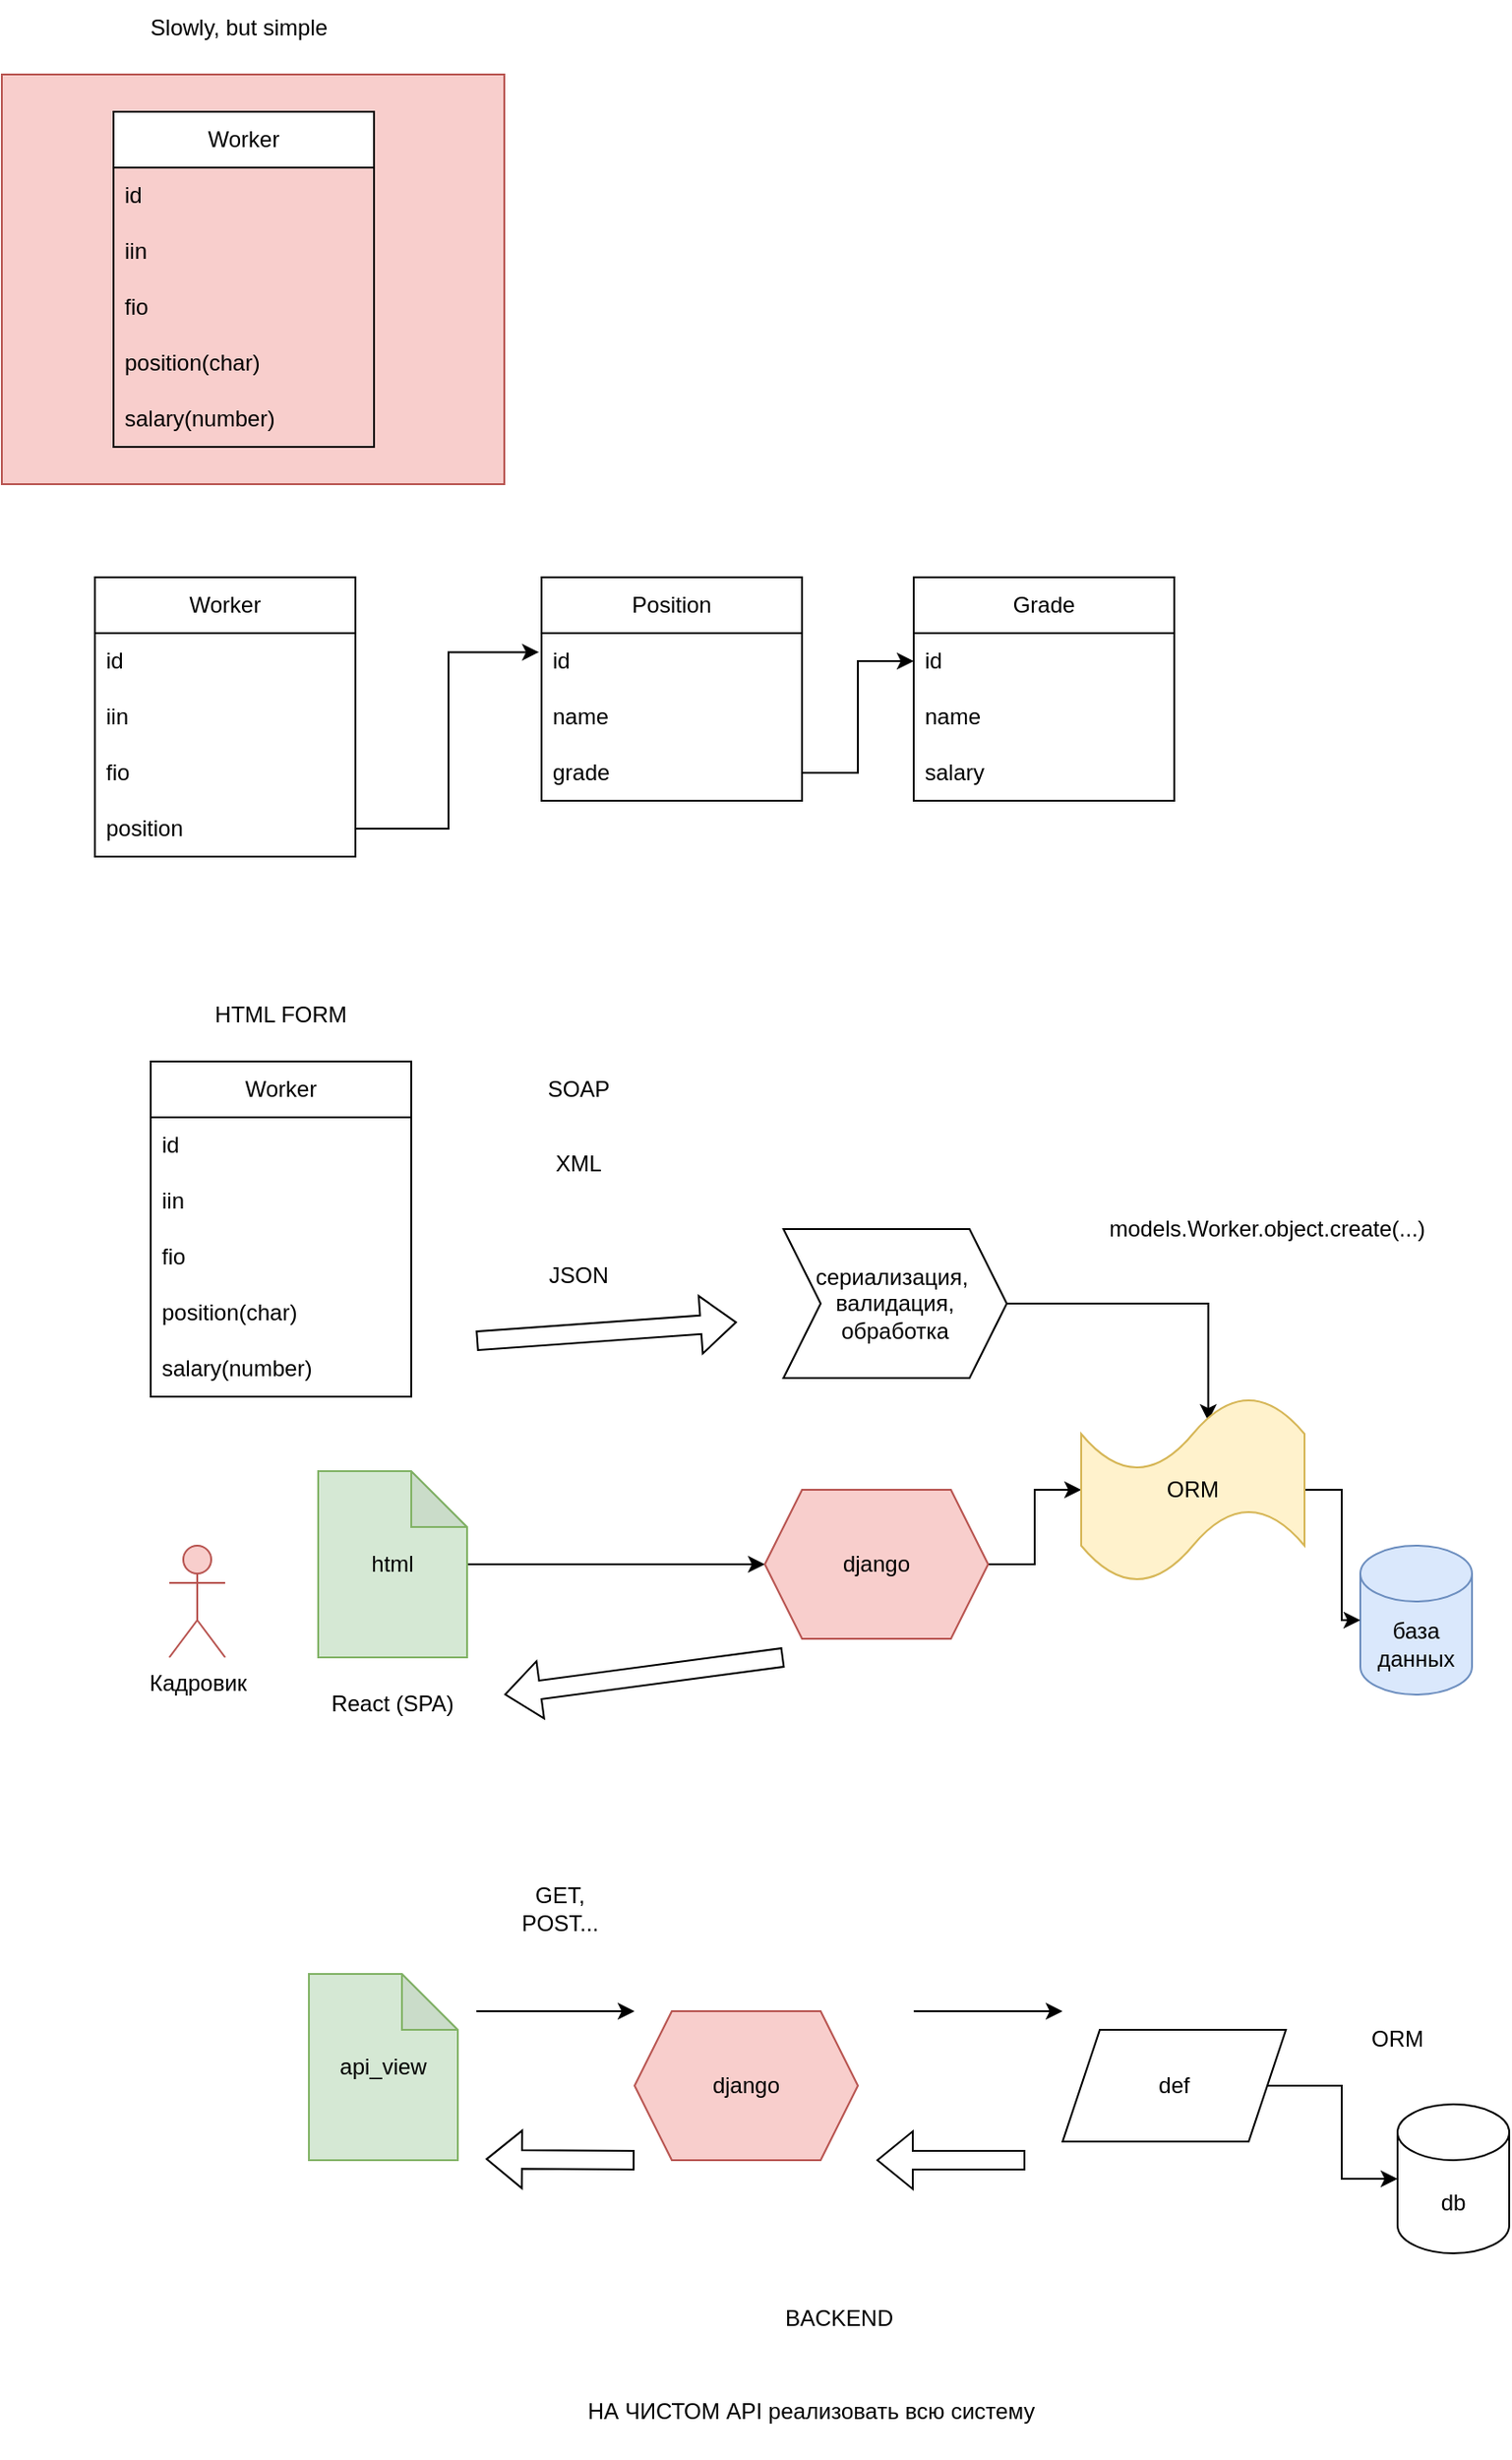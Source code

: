 <mxfile version="21.7.4" type="device">
  <diagram name="Page-1" id="b3tc0pRuWGflE5XBi_cO">
    <mxGraphModel dx="893" dy="1593" grid="1" gridSize="10" guides="1" tooltips="1" connect="1" arrows="1" fold="1" page="1" pageScale="1" pageWidth="850" pageHeight="1100" math="0" shadow="0">
      <root>
        <mxCell id="0" />
        <mxCell id="1" parent="0" />
        <mxCell id="I2a9pSv5UqrttLGaPGQR-35" value="" style="rounded=0;whiteSpace=wrap;html=1;fillColor=#f8cecc;strokeColor=#b85450;" parent="1" vertex="1">
          <mxGeometry x="70" y="-510" width="270" height="220" as="geometry" />
        </mxCell>
        <mxCell id="I2a9pSv5UqrttLGaPGQR-1" value="Кадровик" style="shape=umlActor;verticalLabelPosition=bottom;verticalAlign=top;html=1;outlineConnect=0;fillColor=#f8cecc;strokeColor=#b85450;" parent="1" vertex="1">
          <mxGeometry x="160" y="280" width="30" height="60" as="geometry" />
        </mxCell>
        <mxCell id="I2a9pSv5UqrttLGaPGQR-7" style="edgeStyle=orthogonalEdgeStyle;rounded=0;orthogonalLoop=1;jettySize=auto;html=1;" parent="1" source="I2a9pSv5UqrttLGaPGQR-2" target="I2a9pSv5UqrttLGaPGQR-6" edge="1">
          <mxGeometry relative="1" as="geometry" />
        </mxCell>
        <mxCell id="I2a9pSv5UqrttLGaPGQR-2" value="html" style="shape=note;whiteSpace=wrap;html=1;backgroundOutline=1;darkOpacity=0.05;fillColor=#d5e8d4;strokeColor=#82b366;" parent="1" vertex="1">
          <mxGeometry x="240" y="240" width="80" height="100" as="geometry" />
        </mxCell>
        <mxCell id="I2a9pSv5UqrttLGaPGQR-3" value="React (SPA)" style="text;html=1;strokeColor=none;fillColor=none;align=center;verticalAlign=middle;whiteSpace=wrap;rounded=0;" parent="1" vertex="1">
          <mxGeometry x="235" y="350" width="90" height="30" as="geometry" />
        </mxCell>
        <mxCell id="I2a9pSv5UqrttLGaPGQR-4" value="база данных" style="shape=cylinder3;whiteSpace=wrap;html=1;boundedLbl=1;backgroundOutline=1;size=15;fillColor=#dae8fc;strokeColor=#6c8ebf;" parent="1" vertex="1">
          <mxGeometry x="800" y="280" width="60" height="80" as="geometry" />
        </mxCell>
        <mxCell id="I2a9pSv5UqrttLGaPGQR-49" style="edgeStyle=orthogonalEdgeStyle;rounded=0;orthogonalLoop=1;jettySize=auto;html=1;" parent="1" source="I2a9pSv5UqrttLGaPGQR-6" target="I2a9pSv5UqrttLGaPGQR-48" edge="1">
          <mxGeometry relative="1" as="geometry" />
        </mxCell>
        <mxCell id="I2a9pSv5UqrttLGaPGQR-6" value="django" style="shape=hexagon;perimeter=hexagonPerimeter2;whiteSpace=wrap;html=1;fixedSize=1;fillColor=#f8cecc;strokeColor=#b85450;" parent="1" vertex="1">
          <mxGeometry x="480" y="250" width="120" height="80" as="geometry" />
        </mxCell>
        <mxCell id="I2a9pSv5UqrttLGaPGQR-8" value="" style="shape=flexArrow;endArrow=classic;html=1;rounded=0;" parent="1" edge="1">
          <mxGeometry width="50" height="50" relative="1" as="geometry">
            <mxPoint x="490" y="340" as="sourcePoint" />
            <mxPoint x="340" y="360" as="targetPoint" />
          </mxGeometry>
        </mxCell>
        <mxCell id="I2a9pSv5UqrttLGaPGQR-9" value="Worker" style="swimlane;fontStyle=0;childLayout=stackLayout;horizontal=1;startSize=30;horizontalStack=0;resizeParent=1;resizeParentMax=0;resizeLast=0;collapsible=1;marginBottom=0;whiteSpace=wrap;html=1;" parent="1" vertex="1">
          <mxGeometry x="120" y="-240" width="140" height="150" as="geometry" />
        </mxCell>
        <mxCell id="I2a9pSv5UqrttLGaPGQR-10" value="id" style="text;strokeColor=none;fillColor=none;align=left;verticalAlign=middle;spacingLeft=4;spacingRight=4;overflow=hidden;points=[[0,0.5],[1,0.5]];portConstraint=eastwest;rotatable=0;whiteSpace=wrap;html=1;" parent="I2a9pSv5UqrttLGaPGQR-9" vertex="1">
          <mxGeometry y="30" width="140" height="30" as="geometry" />
        </mxCell>
        <mxCell id="I2a9pSv5UqrttLGaPGQR-11" value="iin" style="text;strokeColor=none;fillColor=none;align=left;verticalAlign=middle;spacingLeft=4;spacingRight=4;overflow=hidden;points=[[0,0.5],[1,0.5]];portConstraint=eastwest;rotatable=0;whiteSpace=wrap;html=1;" parent="I2a9pSv5UqrttLGaPGQR-9" vertex="1">
          <mxGeometry y="60" width="140" height="30" as="geometry" />
        </mxCell>
        <mxCell id="I2a9pSv5UqrttLGaPGQR-12" value="fio" style="text;strokeColor=none;fillColor=none;align=left;verticalAlign=middle;spacingLeft=4;spacingRight=4;overflow=hidden;points=[[0,0.5],[1,0.5]];portConstraint=eastwest;rotatable=0;whiteSpace=wrap;html=1;" parent="I2a9pSv5UqrttLGaPGQR-9" vertex="1">
          <mxGeometry y="90" width="140" height="30" as="geometry" />
        </mxCell>
        <mxCell id="I2a9pSv5UqrttLGaPGQR-13" value="position" style="text;strokeColor=none;fillColor=none;align=left;verticalAlign=middle;spacingLeft=4;spacingRight=4;overflow=hidden;points=[[0,0.5],[1,0.5]];portConstraint=eastwest;rotatable=0;whiteSpace=wrap;html=1;" parent="I2a9pSv5UqrttLGaPGQR-9" vertex="1">
          <mxGeometry y="120" width="140" height="30" as="geometry" />
        </mxCell>
        <mxCell id="I2a9pSv5UqrttLGaPGQR-14" value="Position" style="swimlane;fontStyle=0;childLayout=stackLayout;horizontal=1;startSize=30;horizontalStack=0;resizeParent=1;resizeParentMax=0;resizeLast=0;collapsible=1;marginBottom=0;whiteSpace=wrap;html=1;" parent="1" vertex="1">
          <mxGeometry x="360" y="-240" width="140" height="120" as="geometry" />
        </mxCell>
        <mxCell id="I2a9pSv5UqrttLGaPGQR-15" value="id" style="text;strokeColor=none;fillColor=none;align=left;verticalAlign=middle;spacingLeft=4;spacingRight=4;overflow=hidden;points=[[0,0.5],[1,0.5]];portConstraint=eastwest;rotatable=0;whiteSpace=wrap;html=1;" parent="I2a9pSv5UqrttLGaPGQR-14" vertex="1">
          <mxGeometry y="30" width="140" height="30" as="geometry" />
        </mxCell>
        <mxCell id="I2a9pSv5UqrttLGaPGQR-16" value="name" style="text;strokeColor=none;fillColor=none;align=left;verticalAlign=middle;spacingLeft=4;spacingRight=4;overflow=hidden;points=[[0,0.5],[1,0.5]];portConstraint=eastwest;rotatable=0;whiteSpace=wrap;html=1;" parent="I2a9pSv5UqrttLGaPGQR-14" vertex="1">
          <mxGeometry y="60" width="140" height="30" as="geometry" />
        </mxCell>
        <mxCell id="I2a9pSv5UqrttLGaPGQR-17" value="grade" style="text;strokeColor=none;fillColor=none;align=left;verticalAlign=middle;spacingLeft=4;spacingRight=4;overflow=hidden;points=[[0,0.5],[1,0.5]];portConstraint=eastwest;rotatable=0;whiteSpace=wrap;html=1;" parent="I2a9pSv5UqrttLGaPGQR-14" vertex="1">
          <mxGeometry y="90" width="140" height="30" as="geometry" />
        </mxCell>
        <mxCell id="I2a9pSv5UqrttLGaPGQR-19" value="Grade" style="swimlane;fontStyle=0;childLayout=stackLayout;horizontal=1;startSize=30;horizontalStack=0;resizeParent=1;resizeParentMax=0;resizeLast=0;collapsible=1;marginBottom=0;whiteSpace=wrap;html=1;" parent="1" vertex="1">
          <mxGeometry x="560" y="-240" width="140" height="120" as="geometry" />
        </mxCell>
        <mxCell id="I2a9pSv5UqrttLGaPGQR-20" value="id" style="text;strokeColor=none;fillColor=none;align=left;verticalAlign=middle;spacingLeft=4;spacingRight=4;overflow=hidden;points=[[0,0.5],[1,0.5]];portConstraint=eastwest;rotatable=0;whiteSpace=wrap;html=1;" parent="I2a9pSv5UqrttLGaPGQR-19" vertex="1">
          <mxGeometry y="30" width="140" height="30" as="geometry" />
        </mxCell>
        <mxCell id="I2a9pSv5UqrttLGaPGQR-21" value="name" style="text;strokeColor=none;fillColor=none;align=left;verticalAlign=middle;spacingLeft=4;spacingRight=4;overflow=hidden;points=[[0,0.5],[1,0.5]];portConstraint=eastwest;rotatable=0;whiteSpace=wrap;html=1;" parent="I2a9pSv5UqrttLGaPGQR-19" vertex="1">
          <mxGeometry y="60" width="140" height="30" as="geometry" />
        </mxCell>
        <mxCell id="I2a9pSv5UqrttLGaPGQR-22" value="salary" style="text;strokeColor=none;fillColor=none;align=left;verticalAlign=middle;spacingLeft=4;spacingRight=4;overflow=hidden;points=[[0,0.5],[1,0.5]];portConstraint=eastwest;rotatable=0;whiteSpace=wrap;html=1;" parent="I2a9pSv5UqrttLGaPGQR-19" vertex="1">
          <mxGeometry y="90" width="140" height="30" as="geometry" />
        </mxCell>
        <mxCell id="I2a9pSv5UqrttLGaPGQR-23" style="edgeStyle=orthogonalEdgeStyle;rounded=0;orthogonalLoop=1;jettySize=auto;html=1;entryX=-0.01;entryY=0.34;entryDx=0;entryDy=0;entryPerimeter=0;" parent="1" source="I2a9pSv5UqrttLGaPGQR-13" target="I2a9pSv5UqrttLGaPGQR-15" edge="1">
          <mxGeometry relative="1" as="geometry" />
        </mxCell>
        <mxCell id="I2a9pSv5UqrttLGaPGQR-24" value="Worker" style="swimlane;fontStyle=0;childLayout=stackLayout;horizontal=1;startSize=30;horizontalStack=0;resizeParent=1;resizeParentMax=0;resizeLast=0;collapsible=1;marginBottom=0;whiteSpace=wrap;html=1;" parent="1" vertex="1">
          <mxGeometry x="130" y="-490" width="140" height="180" as="geometry" />
        </mxCell>
        <mxCell id="I2a9pSv5UqrttLGaPGQR-25" value="id" style="text;strokeColor=none;fillColor=none;align=left;verticalAlign=middle;spacingLeft=4;spacingRight=4;overflow=hidden;points=[[0,0.5],[1,0.5]];portConstraint=eastwest;rotatable=0;whiteSpace=wrap;html=1;" parent="I2a9pSv5UqrttLGaPGQR-24" vertex="1">
          <mxGeometry y="30" width="140" height="30" as="geometry" />
        </mxCell>
        <mxCell id="I2a9pSv5UqrttLGaPGQR-26" value="iin" style="text;strokeColor=none;fillColor=none;align=left;verticalAlign=middle;spacingLeft=4;spacingRight=4;overflow=hidden;points=[[0,0.5],[1,0.5]];portConstraint=eastwest;rotatable=0;whiteSpace=wrap;html=1;" parent="I2a9pSv5UqrttLGaPGQR-24" vertex="1">
          <mxGeometry y="60" width="140" height="30" as="geometry" />
        </mxCell>
        <mxCell id="I2a9pSv5UqrttLGaPGQR-27" value="fio" style="text;strokeColor=none;fillColor=none;align=left;verticalAlign=middle;spacingLeft=4;spacingRight=4;overflow=hidden;points=[[0,0.5],[1,0.5]];portConstraint=eastwest;rotatable=0;whiteSpace=wrap;html=1;" parent="I2a9pSv5UqrttLGaPGQR-24" vertex="1">
          <mxGeometry y="90" width="140" height="30" as="geometry" />
        </mxCell>
        <mxCell id="I2a9pSv5UqrttLGaPGQR-28" value="position(char)" style="text;strokeColor=none;fillColor=none;align=left;verticalAlign=middle;spacingLeft=4;spacingRight=4;overflow=hidden;points=[[0,0.5],[1,0.5]];portConstraint=eastwest;rotatable=0;whiteSpace=wrap;html=1;" parent="I2a9pSv5UqrttLGaPGQR-24" vertex="1">
          <mxGeometry y="120" width="140" height="30" as="geometry" />
        </mxCell>
        <mxCell id="I2a9pSv5UqrttLGaPGQR-34" value="salary(number)" style="text;strokeColor=none;fillColor=none;align=left;verticalAlign=middle;spacingLeft=4;spacingRight=4;overflow=hidden;points=[[0,0.5],[1,0.5]];portConstraint=eastwest;rotatable=0;whiteSpace=wrap;html=1;" parent="I2a9pSv5UqrttLGaPGQR-24" vertex="1">
          <mxGeometry y="150" width="140" height="30" as="geometry" />
        </mxCell>
        <mxCell id="I2a9pSv5UqrttLGaPGQR-36" value="Slowly, but simple" style="text;html=1;strokeColor=none;fillColor=none;align=center;verticalAlign=middle;whiteSpace=wrap;rounded=0;" parent="1" vertex="1">
          <mxGeometry x="135" y="-550" width="125" height="30" as="geometry" />
        </mxCell>
        <mxCell id="I2a9pSv5UqrttLGaPGQR-37" style="edgeStyle=orthogonalEdgeStyle;rounded=0;orthogonalLoop=1;jettySize=auto;html=1;entryX=0;entryY=0.5;entryDx=0;entryDy=0;" parent="1" source="I2a9pSv5UqrttLGaPGQR-17" target="I2a9pSv5UqrttLGaPGQR-20" edge="1">
          <mxGeometry relative="1" as="geometry" />
        </mxCell>
        <mxCell id="I2a9pSv5UqrttLGaPGQR-38" value="Worker" style="swimlane;fontStyle=0;childLayout=stackLayout;horizontal=1;startSize=30;horizontalStack=0;resizeParent=1;resizeParentMax=0;resizeLast=0;collapsible=1;marginBottom=0;whiteSpace=wrap;html=1;" parent="1" vertex="1">
          <mxGeometry x="150" y="20" width="140" height="180" as="geometry" />
        </mxCell>
        <mxCell id="I2a9pSv5UqrttLGaPGQR-39" value="id" style="text;strokeColor=none;fillColor=none;align=left;verticalAlign=middle;spacingLeft=4;spacingRight=4;overflow=hidden;points=[[0,0.5],[1,0.5]];portConstraint=eastwest;rotatable=0;whiteSpace=wrap;html=1;" parent="I2a9pSv5UqrttLGaPGQR-38" vertex="1">
          <mxGeometry y="30" width="140" height="30" as="geometry" />
        </mxCell>
        <mxCell id="I2a9pSv5UqrttLGaPGQR-40" value="iin" style="text;strokeColor=none;fillColor=none;align=left;verticalAlign=middle;spacingLeft=4;spacingRight=4;overflow=hidden;points=[[0,0.5],[1,0.5]];portConstraint=eastwest;rotatable=0;whiteSpace=wrap;html=1;" parent="I2a9pSv5UqrttLGaPGQR-38" vertex="1">
          <mxGeometry y="60" width="140" height="30" as="geometry" />
        </mxCell>
        <mxCell id="I2a9pSv5UqrttLGaPGQR-41" value="fio" style="text;strokeColor=none;fillColor=none;align=left;verticalAlign=middle;spacingLeft=4;spacingRight=4;overflow=hidden;points=[[0,0.5],[1,0.5]];portConstraint=eastwest;rotatable=0;whiteSpace=wrap;html=1;" parent="I2a9pSv5UqrttLGaPGQR-38" vertex="1">
          <mxGeometry y="90" width="140" height="30" as="geometry" />
        </mxCell>
        <mxCell id="I2a9pSv5UqrttLGaPGQR-42" value="position(char)" style="text;strokeColor=none;fillColor=none;align=left;verticalAlign=middle;spacingLeft=4;spacingRight=4;overflow=hidden;points=[[0,0.5],[1,0.5]];portConstraint=eastwest;rotatable=0;whiteSpace=wrap;html=1;" parent="I2a9pSv5UqrttLGaPGQR-38" vertex="1">
          <mxGeometry y="120" width="140" height="30" as="geometry" />
        </mxCell>
        <mxCell id="I2a9pSv5UqrttLGaPGQR-43" value="salary(number)" style="text;strokeColor=none;fillColor=none;align=left;verticalAlign=middle;spacingLeft=4;spacingRight=4;overflow=hidden;points=[[0,0.5],[1,0.5]];portConstraint=eastwest;rotatable=0;whiteSpace=wrap;html=1;" parent="I2a9pSv5UqrttLGaPGQR-38" vertex="1">
          <mxGeometry y="150" width="140" height="30" as="geometry" />
        </mxCell>
        <mxCell id="I2a9pSv5UqrttLGaPGQR-44" value="HTML FORM" style="text;html=1;strokeColor=none;fillColor=none;align=center;verticalAlign=middle;whiteSpace=wrap;rounded=0;" parent="1" vertex="1">
          <mxGeometry x="150" y="-20" width="140" height="30" as="geometry" />
        </mxCell>
        <mxCell id="I2a9pSv5UqrttLGaPGQR-45" value="" style="shape=flexArrow;endArrow=classic;html=1;rounded=0;" parent="1" edge="1">
          <mxGeometry width="50" height="50" relative="1" as="geometry">
            <mxPoint x="325" y="170" as="sourcePoint" />
            <mxPoint x="465" y="160" as="targetPoint" />
          </mxGeometry>
        </mxCell>
        <mxCell id="I2a9pSv5UqrttLGaPGQR-50" style="edgeStyle=orthogonalEdgeStyle;rounded=0;orthogonalLoop=1;jettySize=auto;html=1;entryX=0.569;entryY=0.131;entryDx=0;entryDy=0;entryPerimeter=0;" parent="1" source="I2a9pSv5UqrttLGaPGQR-46" target="I2a9pSv5UqrttLGaPGQR-48" edge="1">
          <mxGeometry relative="1" as="geometry" />
        </mxCell>
        <mxCell id="I2a9pSv5UqrttLGaPGQR-46" value="сериализация,&amp;nbsp;&lt;br&gt;валидация, обработка" style="shape=step;perimeter=stepPerimeter;whiteSpace=wrap;html=1;fixedSize=1;" parent="1" vertex="1">
          <mxGeometry x="490" y="110" width="120" height="80" as="geometry" />
        </mxCell>
        <mxCell id="I2a9pSv5UqrttLGaPGQR-51" style="edgeStyle=orthogonalEdgeStyle;rounded=0;orthogonalLoop=1;jettySize=auto;html=1;" parent="1" source="I2a9pSv5UqrttLGaPGQR-48" target="I2a9pSv5UqrttLGaPGQR-4" edge="1">
          <mxGeometry relative="1" as="geometry" />
        </mxCell>
        <mxCell id="I2a9pSv5UqrttLGaPGQR-48" value="ORM" style="shape=tape;whiteSpace=wrap;html=1;fillColor=#fff2cc;strokeColor=#d6b656;" parent="1" vertex="1">
          <mxGeometry x="650" y="200" width="120" height="100" as="geometry" />
        </mxCell>
        <mxCell id="I2a9pSv5UqrttLGaPGQR-52" value="models.Worker.object.create(...)" style="text;html=1;strokeColor=none;fillColor=none;align=center;verticalAlign=middle;whiteSpace=wrap;rounded=0;" parent="1" vertex="1">
          <mxGeometry x="650" y="92.5" width="200" height="35" as="geometry" />
        </mxCell>
        <mxCell id="I2a9pSv5UqrttLGaPGQR-53" value="JSON" style="text;html=1;strokeColor=none;fillColor=none;align=center;verticalAlign=middle;whiteSpace=wrap;rounded=0;" parent="1" vertex="1">
          <mxGeometry x="350" y="120" width="60" height="30" as="geometry" />
        </mxCell>
        <mxCell id="I2a9pSv5UqrttLGaPGQR-54" value="XML" style="text;html=1;strokeColor=none;fillColor=none;align=center;verticalAlign=middle;whiteSpace=wrap;rounded=0;" parent="1" vertex="1">
          <mxGeometry x="350" y="60" width="60" height="30" as="geometry" />
        </mxCell>
        <mxCell id="I2a9pSv5UqrttLGaPGQR-55" value="SOAP" style="text;html=1;strokeColor=none;fillColor=none;align=center;verticalAlign=middle;whiteSpace=wrap;rounded=0;" parent="1" vertex="1">
          <mxGeometry x="350" y="20" width="60" height="30" as="geometry" />
        </mxCell>
        <mxCell id="ZHkptlCxgTvAuOqKbXYs-1" value="django" style="shape=hexagon;perimeter=hexagonPerimeter2;whiteSpace=wrap;html=1;fixedSize=1;fillColor=#f8cecc;strokeColor=#b85450;" vertex="1" parent="1">
          <mxGeometry x="410" y="530" width="120" height="80" as="geometry" />
        </mxCell>
        <mxCell id="ZHkptlCxgTvAuOqKbXYs-2" value="api_view" style="shape=note;whiteSpace=wrap;html=1;backgroundOutline=1;darkOpacity=0.05;fillColor=#d5e8d4;strokeColor=#82b366;" vertex="1" parent="1">
          <mxGeometry x="235" y="510" width="80" height="100" as="geometry" />
        </mxCell>
        <mxCell id="ZHkptlCxgTvAuOqKbXYs-3" style="edgeStyle=orthogonalEdgeStyle;rounded=0;orthogonalLoop=1;jettySize=auto;html=1;" edge="1" parent="1">
          <mxGeometry relative="1" as="geometry">
            <mxPoint x="325" y="530" as="sourcePoint" />
            <mxPoint x="410" y="530" as="targetPoint" />
          </mxGeometry>
        </mxCell>
        <mxCell id="ZHkptlCxgTvAuOqKbXYs-5" value="GET, POST..." style="text;html=1;strokeColor=none;fillColor=none;align=center;verticalAlign=middle;whiteSpace=wrap;rounded=0;" vertex="1" parent="1">
          <mxGeometry x="340" y="460" width="60" height="30" as="geometry" />
        </mxCell>
        <mxCell id="ZHkptlCxgTvAuOqKbXYs-13" style="edgeStyle=orthogonalEdgeStyle;rounded=0;orthogonalLoop=1;jettySize=auto;html=1;" edge="1" parent="1" source="ZHkptlCxgTvAuOqKbXYs-6" target="ZHkptlCxgTvAuOqKbXYs-12">
          <mxGeometry relative="1" as="geometry" />
        </mxCell>
        <mxCell id="ZHkptlCxgTvAuOqKbXYs-6" value="def" style="shape=parallelogram;perimeter=parallelogramPerimeter;whiteSpace=wrap;html=1;fixedSize=1;" vertex="1" parent="1">
          <mxGeometry x="640" y="540" width="120" height="60" as="geometry" />
        </mxCell>
        <mxCell id="ZHkptlCxgTvAuOqKbXYs-7" style="edgeStyle=orthogonalEdgeStyle;rounded=0;orthogonalLoop=1;jettySize=auto;html=1;" edge="1" parent="1">
          <mxGeometry relative="1" as="geometry">
            <mxPoint x="560" y="530" as="sourcePoint" />
            <mxPoint x="640" y="530" as="targetPoint" />
          </mxGeometry>
        </mxCell>
        <mxCell id="ZHkptlCxgTvAuOqKbXYs-9" value="" style="shape=flexArrow;endArrow=classic;html=1;rounded=0;" edge="1" parent="1">
          <mxGeometry width="50" height="50" relative="1" as="geometry">
            <mxPoint x="620" y="610" as="sourcePoint" />
            <mxPoint x="540" y="610" as="targetPoint" />
          </mxGeometry>
        </mxCell>
        <mxCell id="ZHkptlCxgTvAuOqKbXYs-11" value="" style="shape=flexArrow;endArrow=classic;html=1;rounded=0;" edge="1" parent="1">
          <mxGeometry width="50" height="50" relative="1" as="geometry">
            <mxPoint x="410" y="610" as="sourcePoint" />
            <mxPoint x="330" y="609.43" as="targetPoint" />
          </mxGeometry>
        </mxCell>
        <mxCell id="ZHkptlCxgTvAuOqKbXYs-12" value="db" style="shape=cylinder3;whiteSpace=wrap;html=1;boundedLbl=1;backgroundOutline=1;size=15;" vertex="1" parent="1">
          <mxGeometry x="820" y="580" width="60" height="80" as="geometry" />
        </mxCell>
        <mxCell id="ZHkptlCxgTvAuOqKbXYs-14" value="BACKEND" style="text;html=1;strokeColor=none;fillColor=none;align=center;verticalAlign=middle;whiteSpace=wrap;rounded=0;" vertex="1" parent="1">
          <mxGeometry x="490" y="680" width="60" height="30" as="geometry" />
        </mxCell>
        <mxCell id="ZHkptlCxgTvAuOqKbXYs-15" value="ORM" style="text;html=1;strokeColor=none;fillColor=none;align=center;verticalAlign=middle;whiteSpace=wrap;rounded=0;" vertex="1" parent="1">
          <mxGeometry x="790" y="530" width="60" height="30" as="geometry" />
        </mxCell>
        <mxCell id="ZHkptlCxgTvAuOqKbXYs-16" value="НА ЧИСТОМ API реализовать всю систему" style="text;html=1;strokeColor=none;fillColor=none;align=center;verticalAlign=middle;whiteSpace=wrap;rounded=0;" vertex="1" parent="1">
          <mxGeometry x="370" y="720" width="270" height="50" as="geometry" />
        </mxCell>
      </root>
    </mxGraphModel>
  </diagram>
</mxfile>

